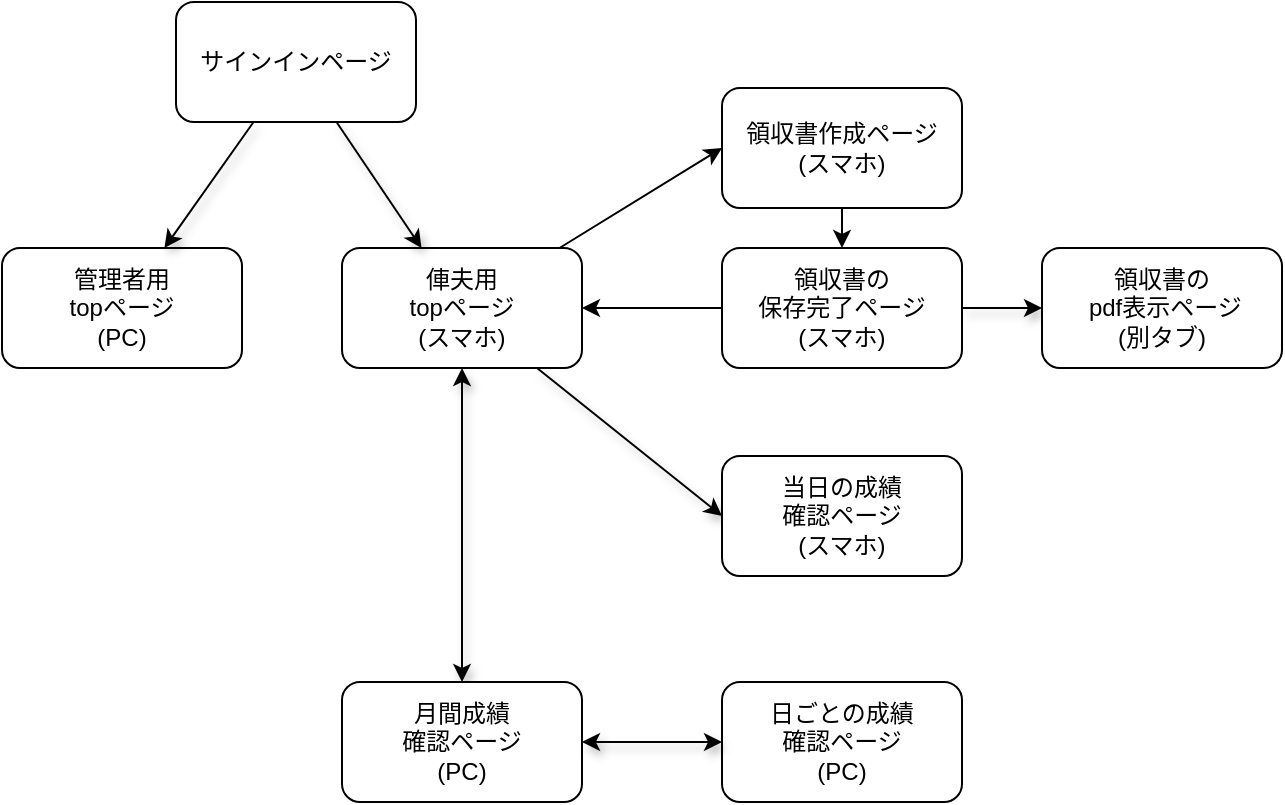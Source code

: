 <mxfile version="13.6.5">
    <diagram id="BV4_3nfpTuD02OoFbOPL" name="Page-1">
        <mxGraphModel dx="630" dy="633" grid="1" gridSize="10" guides="1" tooltips="1" connect="1" arrows="1" fold="1" page="1" pageScale="1" pageWidth="850" pageHeight="1100" math="0" shadow="0">
            <root>
                <mxCell id="0"/>
                <mxCell id="1" parent="0"/>
                <mxCell id="10" style="edgeStyle=none;rounded=0;orthogonalLoop=1;jettySize=auto;html=1;" edge="1" parent="1" source="3" target="7">
                    <mxGeometry relative="1" as="geometry"/>
                </mxCell>
                <mxCell id="3" value="領収書作成ページ&lt;br&gt;(スマホ)" style="rounded=1;whiteSpace=wrap;html=1;" vertex="1" parent="1">
                    <mxGeometry x="480" y="163" width="120" height="60" as="geometry"/>
                </mxCell>
                <mxCell id="9" style="rounded=0;orthogonalLoop=1;jettySize=auto;html=1;entryX=0;entryY=0.5;entryDx=0;entryDy=0;" edge="1" parent="1" source="5" target="3">
                    <mxGeometry relative="1" as="geometry"/>
                </mxCell>
                <mxCell id="16" style="edgeStyle=none;rounded=0;orthogonalLoop=1;jettySize=auto;html=1;entryX=0;entryY=0.5;entryDx=0;entryDy=0;shadow=1;startArrow=none;startFill=0;" edge="1" parent="1" source="5" target="6">
                    <mxGeometry relative="1" as="geometry"/>
                </mxCell>
                <mxCell id="26" style="edgeStyle=none;rounded=0;orthogonalLoop=1;jettySize=auto;html=1;shadow=1;startArrow=classic;startFill=1;" edge="1" parent="1" source="5" target="25">
                    <mxGeometry relative="1" as="geometry"/>
                </mxCell>
                <mxCell id="5" value="俥夫用&lt;br&gt;topページ&lt;br&gt;(スマホ)" style="rounded=1;whiteSpace=wrap;html=1;" vertex="1" parent="1">
                    <mxGeometry x="290" y="243" width="120" height="60" as="geometry"/>
                </mxCell>
                <mxCell id="6" value="当日の成績&lt;br&gt;確認ページ&lt;br&gt;(スマホ)" style="rounded=1;whiteSpace=wrap;html=1;" vertex="1" parent="1">
                    <mxGeometry x="480" y="347" width="120" height="60" as="geometry"/>
                </mxCell>
                <mxCell id="11" style="edgeStyle=none;rounded=0;orthogonalLoop=1;jettySize=auto;html=1;" edge="1" parent="1" source="7" target="5">
                    <mxGeometry relative="1" as="geometry"/>
                </mxCell>
                <mxCell id="21" style="edgeStyle=none;rounded=0;orthogonalLoop=1;jettySize=auto;html=1;entryX=0;entryY=0.5;entryDx=0;entryDy=0;shadow=1;startArrow=none;startFill=0;" edge="1" parent="1" source="7" target="8">
                    <mxGeometry relative="1" as="geometry"/>
                </mxCell>
                <mxCell id="7" value="領収書の&lt;br&gt;保存完了ページ&lt;br&gt;(スマホ)" style="rounded=1;whiteSpace=wrap;html=1;" vertex="1" parent="1">
                    <mxGeometry x="480" y="243" width="120" height="60" as="geometry"/>
                </mxCell>
                <mxCell id="8" value="領収書の&lt;br&gt;&amp;nbsp;pdf表示ページ&lt;br&gt;(別タブ)" style="rounded=1;whiteSpace=wrap;html=1;" vertex="1" parent="1">
                    <mxGeometry x="640" y="243" width="120" height="60" as="geometry"/>
                </mxCell>
                <mxCell id="17" value="管理者用&lt;br&gt;topページ&lt;br&gt;(PC)" style="rounded=1;whiteSpace=wrap;html=1;" vertex="1" parent="1">
                    <mxGeometry x="120" y="243" width="120" height="60" as="geometry"/>
                </mxCell>
                <mxCell id="19" style="edgeStyle=none;rounded=0;orthogonalLoop=1;jettySize=auto;html=1;shadow=1;startArrow=none;startFill=0;" edge="1" parent="1" source="18" target="5">
                    <mxGeometry relative="1" as="geometry"/>
                </mxCell>
                <mxCell id="20" style="edgeStyle=none;rounded=0;orthogonalLoop=1;jettySize=auto;html=1;shadow=1;startArrow=none;startFill=0;" edge="1" parent="1" source="18" target="17">
                    <mxGeometry relative="1" as="geometry"/>
                </mxCell>
                <mxCell id="18" value="サインインページ" style="rounded=1;whiteSpace=wrap;html=1;" vertex="1" parent="1">
                    <mxGeometry x="207" y="120" width="120" height="60" as="geometry"/>
                </mxCell>
                <mxCell id="22" value="日ごとの成績&lt;br&gt;確認ページ&lt;br&gt;(PC)" style="rounded=1;whiteSpace=wrap;html=1;" vertex="1" parent="1">
                    <mxGeometry x="480" y="460" width="120" height="60" as="geometry"/>
                </mxCell>
                <mxCell id="27" style="edgeStyle=none;rounded=0;orthogonalLoop=1;jettySize=auto;html=1;entryX=0;entryY=0.5;entryDx=0;entryDy=0;shadow=1;startArrow=classic;startFill=1;" edge="1" parent="1" source="25" target="22">
                    <mxGeometry relative="1" as="geometry"/>
                </mxCell>
                <mxCell id="25" value="月間成績&lt;br&gt;確認ページ&lt;br&gt;(PC)" style="rounded=1;whiteSpace=wrap;html=1;" vertex="1" parent="1">
                    <mxGeometry x="290" y="460" width="120" height="60" as="geometry"/>
                </mxCell>
            </root>
        </mxGraphModel>
    </diagram>
</mxfile>